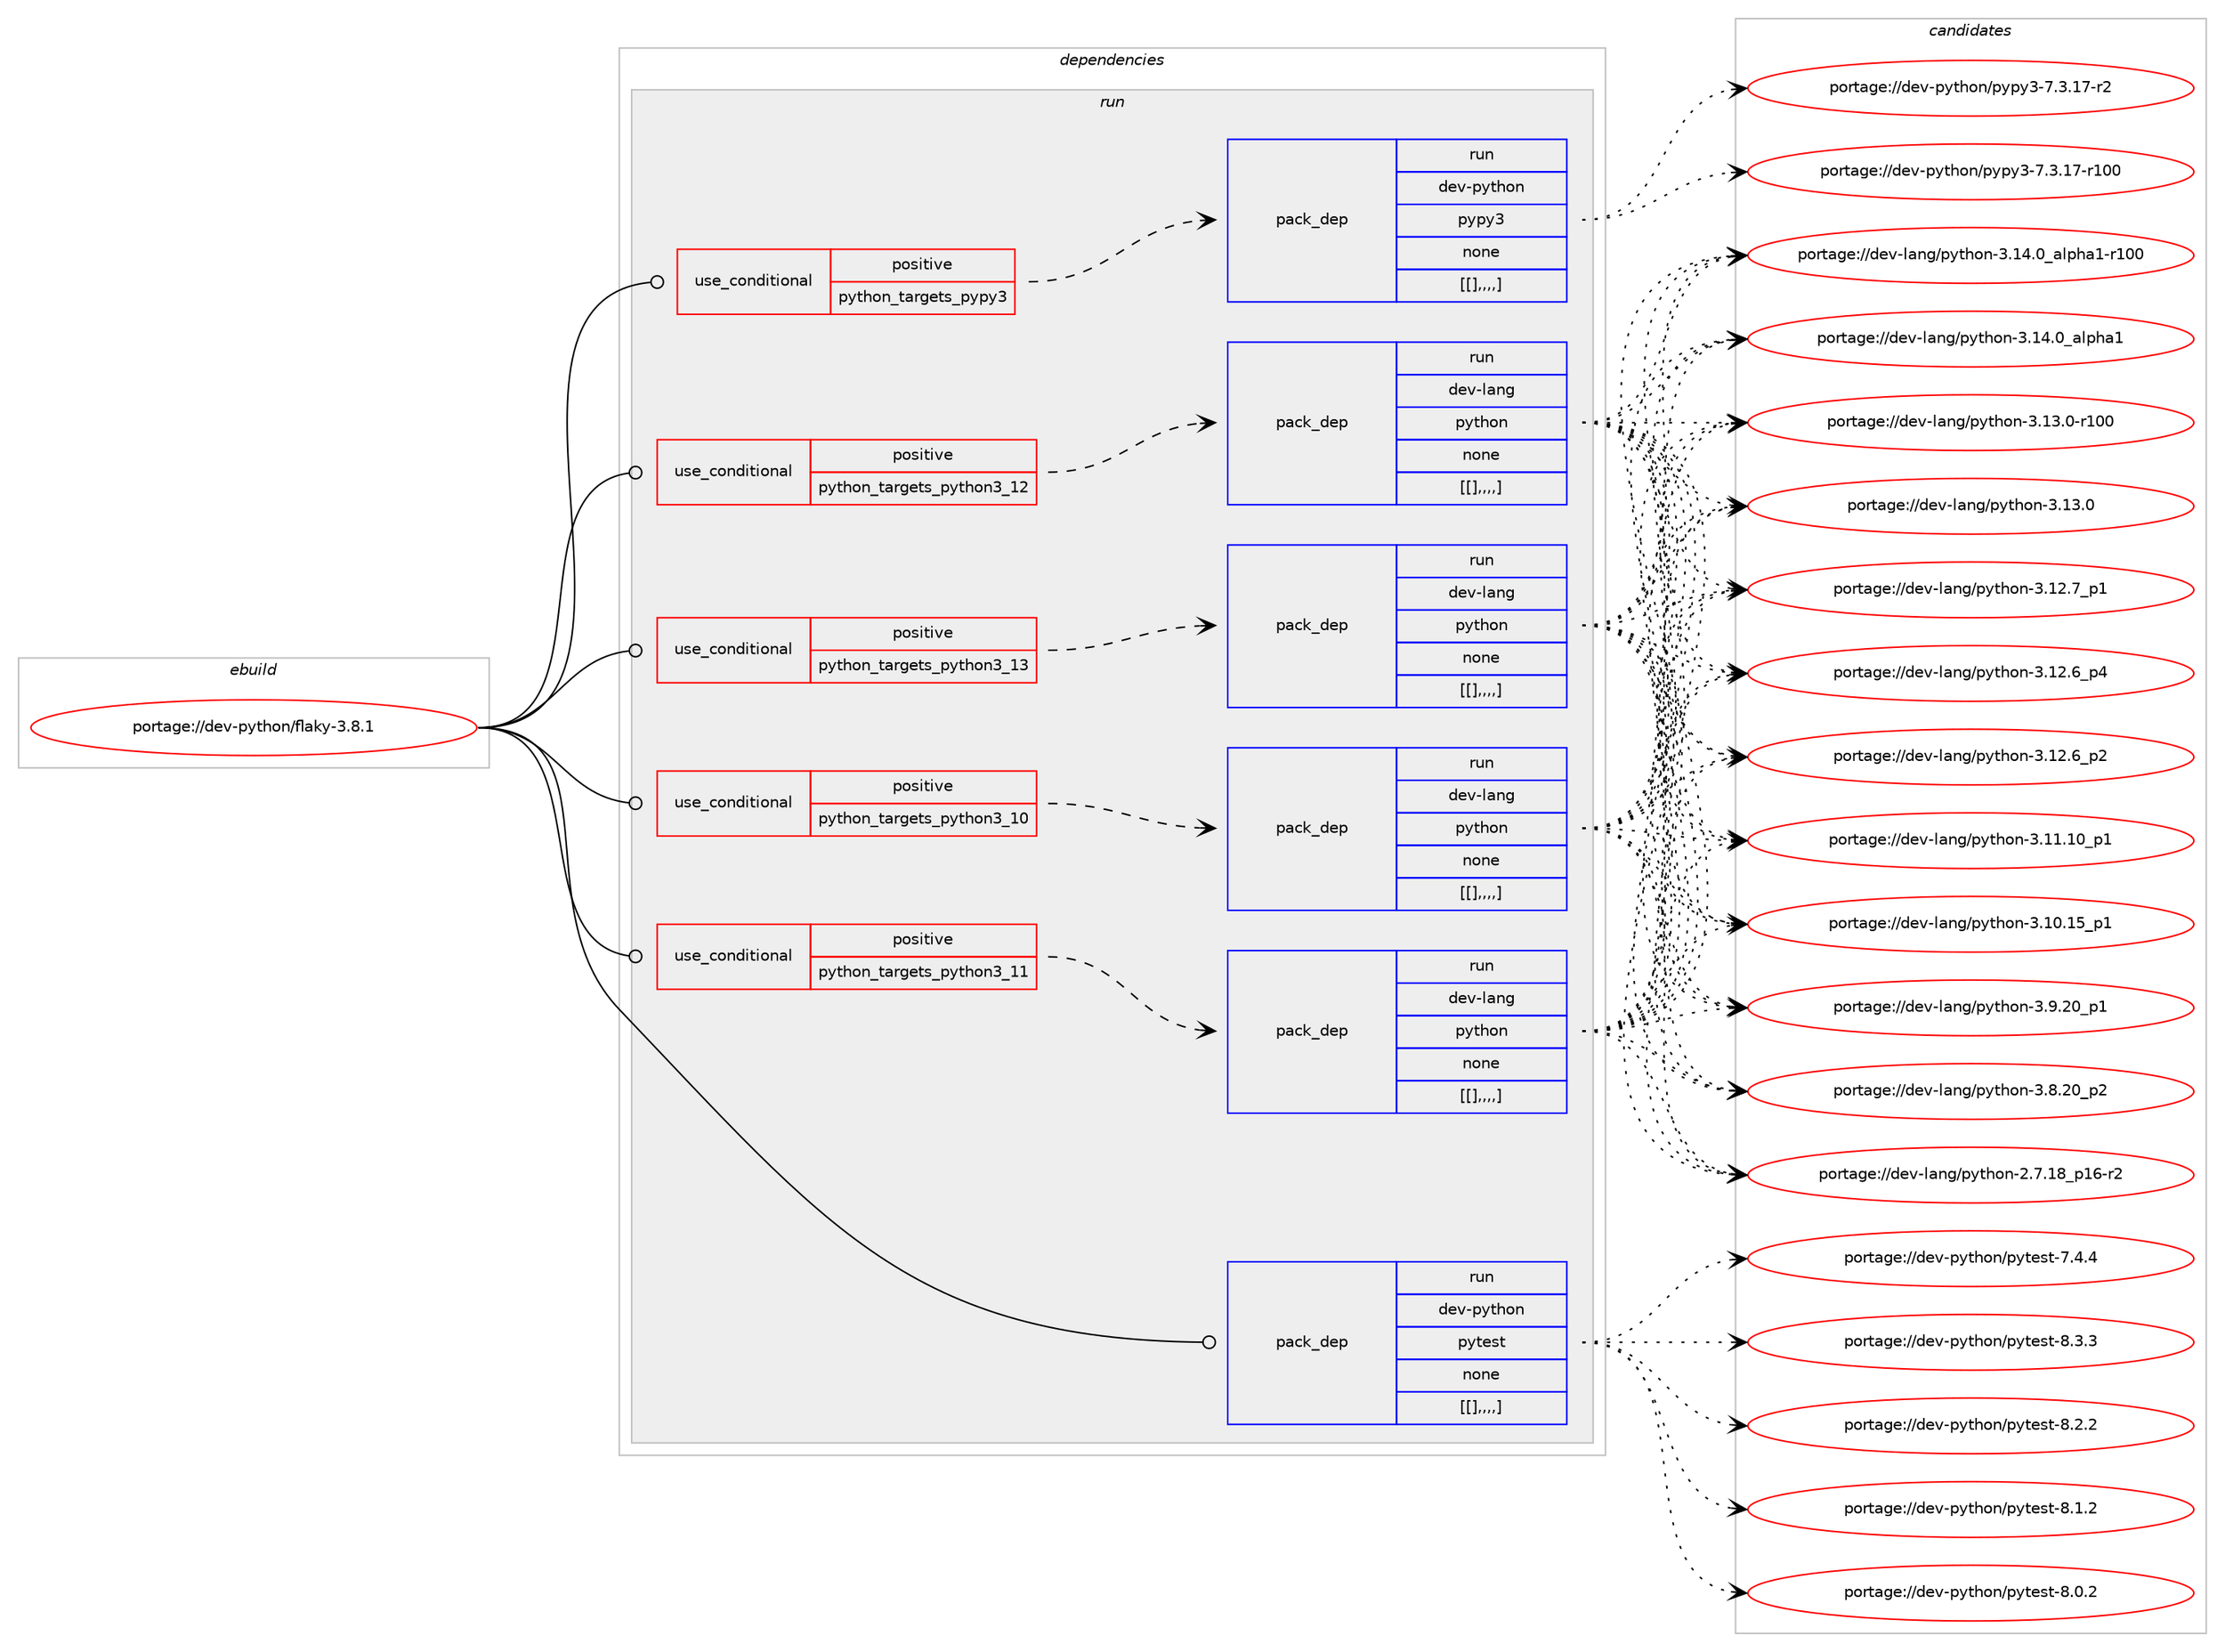 digraph prolog {

# *************
# Graph options
# *************

newrank=true;
concentrate=true;
compound=true;
graph [rankdir=LR,fontname=Helvetica,fontsize=10,ranksep=1.5];#, ranksep=2.5, nodesep=0.2];
edge  [arrowhead=vee];
node  [fontname=Helvetica,fontsize=10];

# **********
# The ebuild
# **********

subgraph cluster_leftcol {
color=gray;
label=<<i>ebuild</i>>;
id [label="portage://dev-python/flaky-3.8.1", color=red, width=4, href="../dev-python/flaky-3.8.1.svg"];
}

# ****************
# The dependencies
# ****************

subgraph cluster_midcol {
color=gray;
label=<<i>dependencies</i>>;
subgraph cluster_compile {
fillcolor="#eeeeee";
style=filled;
label=<<i>compile</i>>;
}
subgraph cluster_compileandrun {
fillcolor="#eeeeee";
style=filled;
label=<<i>compile and run</i>>;
}
subgraph cluster_run {
fillcolor="#eeeeee";
style=filled;
label=<<i>run</i>>;
subgraph cond35010 {
dependency152023 [label=<<TABLE BORDER="0" CELLBORDER="1" CELLSPACING="0" CELLPADDING="4"><TR><TD ROWSPAN="3" CELLPADDING="10">use_conditional</TD></TR><TR><TD>positive</TD></TR><TR><TD>python_targets_pypy3</TD></TR></TABLE>>, shape=none, color=red];
subgraph pack115684 {
dependency152026 [label=<<TABLE BORDER="0" CELLBORDER="1" CELLSPACING="0" CELLPADDING="4" WIDTH="220"><TR><TD ROWSPAN="6" CELLPADDING="30">pack_dep</TD></TR><TR><TD WIDTH="110">run</TD></TR><TR><TD>dev-python</TD></TR><TR><TD>pypy3</TD></TR><TR><TD>none</TD></TR><TR><TD>[[],,,,]</TD></TR></TABLE>>, shape=none, color=blue];
}
dependency152023:e -> dependency152026:w [weight=20,style="dashed",arrowhead="vee"];
}
id:e -> dependency152023:w [weight=20,style="solid",arrowhead="odot"];
subgraph cond35016 {
dependency152029 [label=<<TABLE BORDER="0" CELLBORDER="1" CELLSPACING="0" CELLPADDING="4"><TR><TD ROWSPAN="3" CELLPADDING="10">use_conditional</TD></TR><TR><TD>positive</TD></TR><TR><TD>python_targets_python3_10</TD></TR></TABLE>>, shape=none, color=red];
subgraph pack115691 {
dependency152037 [label=<<TABLE BORDER="0" CELLBORDER="1" CELLSPACING="0" CELLPADDING="4" WIDTH="220"><TR><TD ROWSPAN="6" CELLPADDING="30">pack_dep</TD></TR><TR><TD WIDTH="110">run</TD></TR><TR><TD>dev-lang</TD></TR><TR><TD>python</TD></TR><TR><TD>none</TD></TR><TR><TD>[[],,,,]</TD></TR></TABLE>>, shape=none, color=blue];
}
dependency152029:e -> dependency152037:w [weight=20,style="dashed",arrowhead="vee"];
}
id:e -> dependency152029:w [weight=20,style="solid",arrowhead="odot"];
subgraph cond35021 {
dependency152045 [label=<<TABLE BORDER="0" CELLBORDER="1" CELLSPACING="0" CELLPADDING="4"><TR><TD ROWSPAN="3" CELLPADDING="10">use_conditional</TD></TR><TR><TD>positive</TD></TR><TR><TD>python_targets_python3_11</TD></TR></TABLE>>, shape=none, color=red];
subgraph pack115697 {
dependency152049 [label=<<TABLE BORDER="0" CELLBORDER="1" CELLSPACING="0" CELLPADDING="4" WIDTH="220"><TR><TD ROWSPAN="6" CELLPADDING="30">pack_dep</TD></TR><TR><TD WIDTH="110">run</TD></TR><TR><TD>dev-lang</TD></TR><TR><TD>python</TD></TR><TR><TD>none</TD></TR><TR><TD>[[],,,,]</TD></TR></TABLE>>, shape=none, color=blue];
}
dependency152045:e -> dependency152049:w [weight=20,style="dashed",arrowhead="vee"];
}
id:e -> dependency152045:w [weight=20,style="solid",arrowhead="odot"];
subgraph cond35027 {
dependency152058 [label=<<TABLE BORDER="0" CELLBORDER="1" CELLSPACING="0" CELLPADDING="4"><TR><TD ROWSPAN="3" CELLPADDING="10">use_conditional</TD></TR><TR><TD>positive</TD></TR><TR><TD>python_targets_python3_12</TD></TR></TABLE>>, shape=none, color=red];
subgraph pack115704 {
dependency152065 [label=<<TABLE BORDER="0" CELLBORDER="1" CELLSPACING="0" CELLPADDING="4" WIDTH="220"><TR><TD ROWSPAN="6" CELLPADDING="30">pack_dep</TD></TR><TR><TD WIDTH="110">run</TD></TR><TR><TD>dev-lang</TD></TR><TR><TD>python</TD></TR><TR><TD>none</TD></TR><TR><TD>[[],,,,]</TD></TR></TABLE>>, shape=none, color=blue];
}
dependency152058:e -> dependency152065:w [weight=20,style="dashed",arrowhead="vee"];
}
id:e -> dependency152058:w [weight=20,style="solid",arrowhead="odot"];
subgraph cond35034 {
dependency152074 [label=<<TABLE BORDER="0" CELLBORDER="1" CELLSPACING="0" CELLPADDING="4"><TR><TD ROWSPAN="3" CELLPADDING="10">use_conditional</TD></TR><TR><TD>positive</TD></TR><TR><TD>python_targets_python3_13</TD></TR></TABLE>>, shape=none, color=red];
subgraph pack115715 {
dependency152088 [label=<<TABLE BORDER="0" CELLBORDER="1" CELLSPACING="0" CELLPADDING="4" WIDTH="220"><TR><TD ROWSPAN="6" CELLPADDING="30">pack_dep</TD></TR><TR><TD WIDTH="110">run</TD></TR><TR><TD>dev-lang</TD></TR><TR><TD>python</TD></TR><TR><TD>none</TD></TR><TR><TD>[[],,,,]</TD></TR></TABLE>>, shape=none, color=blue];
}
dependency152074:e -> dependency152088:w [weight=20,style="dashed",arrowhead="vee"];
}
id:e -> dependency152074:w [weight=20,style="solid",arrowhead="odot"];
subgraph pack115728 {
dependency152119 [label=<<TABLE BORDER="0" CELLBORDER="1" CELLSPACING="0" CELLPADDING="4" WIDTH="220"><TR><TD ROWSPAN="6" CELLPADDING="30">pack_dep</TD></TR><TR><TD WIDTH="110">run</TD></TR><TR><TD>dev-python</TD></TR><TR><TD>pytest</TD></TR><TR><TD>none</TD></TR><TR><TD>[[],,,,]</TD></TR></TABLE>>, shape=none, color=blue];
}
id:e -> dependency152119:w [weight=20,style="solid",arrowhead="odot"];
}
}

# **************
# The candidates
# **************

subgraph cluster_choices {
rank=same;
color=gray;
label=<<i>candidates</i>>;

subgraph choice115682 {
color=black;
nodesep=1;
choice100101118451121211161041111104711212111212151455546514649554511450 [label="portage://dev-python/pypy3-7.3.17-r2", color=red, width=4,href="../dev-python/pypy3-7.3.17-r2.svg"];
choice1001011184511212111610411111047112121112121514555465146495545114494848 [label="portage://dev-python/pypy3-7.3.17-r100", color=red, width=4,href="../dev-python/pypy3-7.3.17-r100.svg"];
dependency152026:e -> choice100101118451121211161041111104711212111212151455546514649554511450:w [style=dotted,weight="100"];
dependency152026:e -> choice1001011184511212111610411111047112121112121514555465146495545114494848:w [style=dotted,weight="100"];
}
subgraph choice115685 {
color=black;
nodesep=1;
choice100101118451089711010347112121116104111110455146495246489597108112104974945114494848 [label="portage://dev-lang/python-3.14.0_alpha1-r100", color=red, width=4,href="../dev-lang/python-3.14.0_alpha1-r100.svg"];
choice1001011184510897110103471121211161041111104551464952464895971081121049749 [label="portage://dev-lang/python-3.14.0_alpha1", color=red, width=4,href="../dev-lang/python-3.14.0_alpha1.svg"];
choice1001011184510897110103471121211161041111104551464951464845114494848 [label="portage://dev-lang/python-3.13.0-r100", color=red, width=4,href="../dev-lang/python-3.13.0-r100.svg"];
choice10010111845108971101034711212111610411111045514649514648 [label="portage://dev-lang/python-3.13.0", color=red, width=4,href="../dev-lang/python-3.13.0.svg"];
choice100101118451089711010347112121116104111110455146495046559511249 [label="portage://dev-lang/python-3.12.7_p1", color=red, width=4,href="../dev-lang/python-3.12.7_p1.svg"];
choice100101118451089711010347112121116104111110455146495046549511252 [label="portage://dev-lang/python-3.12.6_p4", color=red, width=4,href="../dev-lang/python-3.12.6_p4.svg"];
choice100101118451089711010347112121116104111110455146495046549511250 [label="portage://dev-lang/python-3.12.6_p2", color=red, width=4,href="../dev-lang/python-3.12.6_p2.svg"];
choice10010111845108971101034711212111610411111045514649494649489511249 [label="portage://dev-lang/python-3.11.10_p1", color=red, width=4,href="../dev-lang/python-3.11.10_p1.svg"];
choice10010111845108971101034711212111610411111045514649484649539511249 [label="portage://dev-lang/python-3.10.15_p1", color=red, width=4,href="../dev-lang/python-3.10.15_p1.svg"];
choice100101118451089711010347112121116104111110455146574650489511249 [label="portage://dev-lang/python-3.9.20_p1", color=red, width=4,href="../dev-lang/python-3.9.20_p1.svg"];
choice100101118451089711010347112121116104111110455146564650489511250 [label="portage://dev-lang/python-3.8.20_p2", color=red, width=4,href="../dev-lang/python-3.8.20_p2.svg"];
choice100101118451089711010347112121116104111110455046554649569511249544511450 [label="portage://dev-lang/python-2.7.18_p16-r2", color=red, width=4,href="../dev-lang/python-2.7.18_p16-r2.svg"];
dependency152037:e -> choice100101118451089711010347112121116104111110455146495246489597108112104974945114494848:w [style=dotted,weight="100"];
dependency152037:e -> choice1001011184510897110103471121211161041111104551464952464895971081121049749:w [style=dotted,weight="100"];
dependency152037:e -> choice1001011184510897110103471121211161041111104551464951464845114494848:w [style=dotted,weight="100"];
dependency152037:e -> choice10010111845108971101034711212111610411111045514649514648:w [style=dotted,weight="100"];
dependency152037:e -> choice100101118451089711010347112121116104111110455146495046559511249:w [style=dotted,weight="100"];
dependency152037:e -> choice100101118451089711010347112121116104111110455146495046549511252:w [style=dotted,weight="100"];
dependency152037:e -> choice100101118451089711010347112121116104111110455146495046549511250:w [style=dotted,weight="100"];
dependency152037:e -> choice10010111845108971101034711212111610411111045514649494649489511249:w [style=dotted,weight="100"];
dependency152037:e -> choice10010111845108971101034711212111610411111045514649484649539511249:w [style=dotted,weight="100"];
dependency152037:e -> choice100101118451089711010347112121116104111110455146574650489511249:w [style=dotted,weight="100"];
dependency152037:e -> choice100101118451089711010347112121116104111110455146564650489511250:w [style=dotted,weight="100"];
dependency152037:e -> choice100101118451089711010347112121116104111110455046554649569511249544511450:w [style=dotted,weight="100"];
}
subgraph choice115690 {
color=black;
nodesep=1;
choice100101118451089711010347112121116104111110455146495246489597108112104974945114494848 [label="portage://dev-lang/python-3.14.0_alpha1-r100", color=red, width=4,href="../dev-lang/python-3.14.0_alpha1-r100.svg"];
choice1001011184510897110103471121211161041111104551464952464895971081121049749 [label="portage://dev-lang/python-3.14.0_alpha1", color=red, width=4,href="../dev-lang/python-3.14.0_alpha1.svg"];
choice1001011184510897110103471121211161041111104551464951464845114494848 [label="portage://dev-lang/python-3.13.0-r100", color=red, width=4,href="../dev-lang/python-3.13.0-r100.svg"];
choice10010111845108971101034711212111610411111045514649514648 [label="portage://dev-lang/python-3.13.0", color=red, width=4,href="../dev-lang/python-3.13.0.svg"];
choice100101118451089711010347112121116104111110455146495046559511249 [label="portage://dev-lang/python-3.12.7_p1", color=red, width=4,href="../dev-lang/python-3.12.7_p1.svg"];
choice100101118451089711010347112121116104111110455146495046549511252 [label="portage://dev-lang/python-3.12.6_p4", color=red, width=4,href="../dev-lang/python-3.12.6_p4.svg"];
choice100101118451089711010347112121116104111110455146495046549511250 [label="portage://dev-lang/python-3.12.6_p2", color=red, width=4,href="../dev-lang/python-3.12.6_p2.svg"];
choice10010111845108971101034711212111610411111045514649494649489511249 [label="portage://dev-lang/python-3.11.10_p1", color=red, width=4,href="../dev-lang/python-3.11.10_p1.svg"];
choice10010111845108971101034711212111610411111045514649484649539511249 [label="portage://dev-lang/python-3.10.15_p1", color=red, width=4,href="../dev-lang/python-3.10.15_p1.svg"];
choice100101118451089711010347112121116104111110455146574650489511249 [label="portage://dev-lang/python-3.9.20_p1", color=red, width=4,href="../dev-lang/python-3.9.20_p1.svg"];
choice100101118451089711010347112121116104111110455146564650489511250 [label="portage://dev-lang/python-3.8.20_p2", color=red, width=4,href="../dev-lang/python-3.8.20_p2.svg"];
choice100101118451089711010347112121116104111110455046554649569511249544511450 [label="portage://dev-lang/python-2.7.18_p16-r2", color=red, width=4,href="../dev-lang/python-2.7.18_p16-r2.svg"];
dependency152049:e -> choice100101118451089711010347112121116104111110455146495246489597108112104974945114494848:w [style=dotted,weight="100"];
dependency152049:e -> choice1001011184510897110103471121211161041111104551464952464895971081121049749:w [style=dotted,weight="100"];
dependency152049:e -> choice1001011184510897110103471121211161041111104551464951464845114494848:w [style=dotted,weight="100"];
dependency152049:e -> choice10010111845108971101034711212111610411111045514649514648:w [style=dotted,weight="100"];
dependency152049:e -> choice100101118451089711010347112121116104111110455146495046559511249:w [style=dotted,weight="100"];
dependency152049:e -> choice100101118451089711010347112121116104111110455146495046549511252:w [style=dotted,weight="100"];
dependency152049:e -> choice100101118451089711010347112121116104111110455146495046549511250:w [style=dotted,weight="100"];
dependency152049:e -> choice10010111845108971101034711212111610411111045514649494649489511249:w [style=dotted,weight="100"];
dependency152049:e -> choice10010111845108971101034711212111610411111045514649484649539511249:w [style=dotted,weight="100"];
dependency152049:e -> choice100101118451089711010347112121116104111110455146574650489511249:w [style=dotted,weight="100"];
dependency152049:e -> choice100101118451089711010347112121116104111110455146564650489511250:w [style=dotted,weight="100"];
dependency152049:e -> choice100101118451089711010347112121116104111110455046554649569511249544511450:w [style=dotted,weight="100"];
}
subgraph choice115697 {
color=black;
nodesep=1;
choice100101118451089711010347112121116104111110455146495246489597108112104974945114494848 [label="portage://dev-lang/python-3.14.0_alpha1-r100", color=red, width=4,href="../dev-lang/python-3.14.0_alpha1-r100.svg"];
choice1001011184510897110103471121211161041111104551464952464895971081121049749 [label="portage://dev-lang/python-3.14.0_alpha1", color=red, width=4,href="../dev-lang/python-3.14.0_alpha1.svg"];
choice1001011184510897110103471121211161041111104551464951464845114494848 [label="portage://dev-lang/python-3.13.0-r100", color=red, width=4,href="../dev-lang/python-3.13.0-r100.svg"];
choice10010111845108971101034711212111610411111045514649514648 [label="portage://dev-lang/python-3.13.0", color=red, width=4,href="../dev-lang/python-3.13.0.svg"];
choice100101118451089711010347112121116104111110455146495046559511249 [label="portage://dev-lang/python-3.12.7_p1", color=red, width=4,href="../dev-lang/python-3.12.7_p1.svg"];
choice100101118451089711010347112121116104111110455146495046549511252 [label="portage://dev-lang/python-3.12.6_p4", color=red, width=4,href="../dev-lang/python-3.12.6_p4.svg"];
choice100101118451089711010347112121116104111110455146495046549511250 [label="portage://dev-lang/python-3.12.6_p2", color=red, width=4,href="../dev-lang/python-3.12.6_p2.svg"];
choice10010111845108971101034711212111610411111045514649494649489511249 [label="portage://dev-lang/python-3.11.10_p1", color=red, width=4,href="../dev-lang/python-3.11.10_p1.svg"];
choice10010111845108971101034711212111610411111045514649484649539511249 [label="portage://dev-lang/python-3.10.15_p1", color=red, width=4,href="../dev-lang/python-3.10.15_p1.svg"];
choice100101118451089711010347112121116104111110455146574650489511249 [label="portage://dev-lang/python-3.9.20_p1", color=red, width=4,href="../dev-lang/python-3.9.20_p1.svg"];
choice100101118451089711010347112121116104111110455146564650489511250 [label="portage://dev-lang/python-3.8.20_p2", color=red, width=4,href="../dev-lang/python-3.8.20_p2.svg"];
choice100101118451089711010347112121116104111110455046554649569511249544511450 [label="portage://dev-lang/python-2.7.18_p16-r2", color=red, width=4,href="../dev-lang/python-2.7.18_p16-r2.svg"];
dependency152065:e -> choice100101118451089711010347112121116104111110455146495246489597108112104974945114494848:w [style=dotted,weight="100"];
dependency152065:e -> choice1001011184510897110103471121211161041111104551464952464895971081121049749:w [style=dotted,weight="100"];
dependency152065:e -> choice1001011184510897110103471121211161041111104551464951464845114494848:w [style=dotted,weight="100"];
dependency152065:e -> choice10010111845108971101034711212111610411111045514649514648:w [style=dotted,weight="100"];
dependency152065:e -> choice100101118451089711010347112121116104111110455146495046559511249:w [style=dotted,weight="100"];
dependency152065:e -> choice100101118451089711010347112121116104111110455146495046549511252:w [style=dotted,weight="100"];
dependency152065:e -> choice100101118451089711010347112121116104111110455146495046549511250:w [style=dotted,weight="100"];
dependency152065:e -> choice10010111845108971101034711212111610411111045514649494649489511249:w [style=dotted,weight="100"];
dependency152065:e -> choice10010111845108971101034711212111610411111045514649484649539511249:w [style=dotted,weight="100"];
dependency152065:e -> choice100101118451089711010347112121116104111110455146574650489511249:w [style=dotted,weight="100"];
dependency152065:e -> choice100101118451089711010347112121116104111110455146564650489511250:w [style=dotted,weight="100"];
dependency152065:e -> choice100101118451089711010347112121116104111110455046554649569511249544511450:w [style=dotted,weight="100"];
}
subgraph choice115701 {
color=black;
nodesep=1;
choice100101118451089711010347112121116104111110455146495246489597108112104974945114494848 [label="portage://dev-lang/python-3.14.0_alpha1-r100", color=red, width=4,href="../dev-lang/python-3.14.0_alpha1-r100.svg"];
choice1001011184510897110103471121211161041111104551464952464895971081121049749 [label="portage://dev-lang/python-3.14.0_alpha1", color=red, width=4,href="../dev-lang/python-3.14.0_alpha1.svg"];
choice1001011184510897110103471121211161041111104551464951464845114494848 [label="portage://dev-lang/python-3.13.0-r100", color=red, width=4,href="../dev-lang/python-3.13.0-r100.svg"];
choice10010111845108971101034711212111610411111045514649514648 [label="portage://dev-lang/python-3.13.0", color=red, width=4,href="../dev-lang/python-3.13.0.svg"];
choice100101118451089711010347112121116104111110455146495046559511249 [label="portage://dev-lang/python-3.12.7_p1", color=red, width=4,href="../dev-lang/python-3.12.7_p1.svg"];
choice100101118451089711010347112121116104111110455146495046549511252 [label="portage://dev-lang/python-3.12.6_p4", color=red, width=4,href="../dev-lang/python-3.12.6_p4.svg"];
choice100101118451089711010347112121116104111110455146495046549511250 [label="portage://dev-lang/python-3.12.6_p2", color=red, width=4,href="../dev-lang/python-3.12.6_p2.svg"];
choice10010111845108971101034711212111610411111045514649494649489511249 [label="portage://dev-lang/python-3.11.10_p1", color=red, width=4,href="../dev-lang/python-3.11.10_p1.svg"];
choice10010111845108971101034711212111610411111045514649484649539511249 [label="portage://dev-lang/python-3.10.15_p1", color=red, width=4,href="../dev-lang/python-3.10.15_p1.svg"];
choice100101118451089711010347112121116104111110455146574650489511249 [label="portage://dev-lang/python-3.9.20_p1", color=red, width=4,href="../dev-lang/python-3.9.20_p1.svg"];
choice100101118451089711010347112121116104111110455146564650489511250 [label="portage://dev-lang/python-3.8.20_p2", color=red, width=4,href="../dev-lang/python-3.8.20_p2.svg"];
choice100101118451089711010347112121116104111110455046554649569511249544511450 [label="portage://dev-lang/python-2.7.18_p16-r2", color=red, width=4,href="../dev-lang/python-2.7.18_p16-r2.svg"];
dependency152088:e -> choice100101118451089711010347112121116104111110455146495246489597108112104974945114494848:w [style=dotted,weight="100"];
dependency152088:e -> choice1001011184510897110103471121211161041111104551464952464895971081121049749:w [style=dotted,weight="100"];
dependency152088:e -> choice1001011184510897110103471121211161041111104551464951464845114494848:w [style=dotted,weight="100"];
dependency152088:e -> choice10010111845108971101034711212111610411111045514649514648:w [style=dotted,weight="100"];
dependency152088:e -> choice100101118451089711010347112121116104111110455146495046559511249:w [style=dotted,weight="100"];
dependency152088:e -> choice100101118451089711010347112121116104111110455146495046549511252:w [style=dotted,weight="100"];
dependency152088:e -> choice100101118451089711010347112121116104111110455146495046549511250:w [style=dotted,weight="100"];
dependency152088:e -> choice10010111845108971101034711212111610411111045514649494649489511249:w [style=dotted,weight="100"];
dependency152088:e -> choice10010111845108971101034711212111610411111045514649484649539511249:w [style=dotted,weight="100"];
dependency152088:e -> choice100101118451089711010347112121116104111110455146574650489511249:w [style=dotted,weight="100"];
dependency152088:e -> choice100101118451089711010347112121116104111110455146564650489511250:w [style=dotted,weight="100"];
dependency152088:e -> choice100101118451089711010347112121116104111110455046554649569511249544511450:w [style=dotted,weight="100"];
}
subgraph choice115708 {
color=black;
nodesep=1;
choice1001011184511212111610411111047112121116101115116455646514651 [label="portage://dev-python/pytest-8.3.3", color=red, width=4,href="../dev-python/pytest-8.3.3.svg"];
choice1001011184511212111610411111047112121116101115116455646504650 [label="portage://dev-python/pytest-8.2.2", color=red, width=4,href="../dev-python/pytest-8.2.2.svg"];
choice1001011184511212111610411111047112121116101115116455646494650 [label="portage://dev-python/pytest-8.1.2", color=red, width=4,href="../dev-python/pytest-8.1.2.svg"];
choice1001011184511212111610411111047112121116101115116455646484650 [label="portage://dev-python/pytest-8.0.2", color=red, width=4,href="../dev-python/pytest-8.0.2.svg"];
choice1001011184511212111610411111047112121116101115116455546524652 [label="portage://dev-python/pytest-7.4.4", color=red, width=4,href="../dev-python/pytest-7.4.4.svg"];
dependency152119:e -> choice1001011184511212111610411111047112121116101115116455646514651:w [style=dotted,weight="100"];
dependency152119:e -> choice1001011184511212111610411111047112121116101115116455646504650:w [style=dotted,weight="100"];
dependency152119:e -> choice1001011184511212111610411111047112121116101115116455646494650:w [style=dotted,weight="100"];
dependency152119:e -> choice1001011184511212111610411111047112121116101115116455646484650:w [style=dotted,weight="100"];
dependency152119:e -> choice1001011184511212111610411111047112121116101115116455546524652:w [style=dotted,weight="100"];
}
}

}
